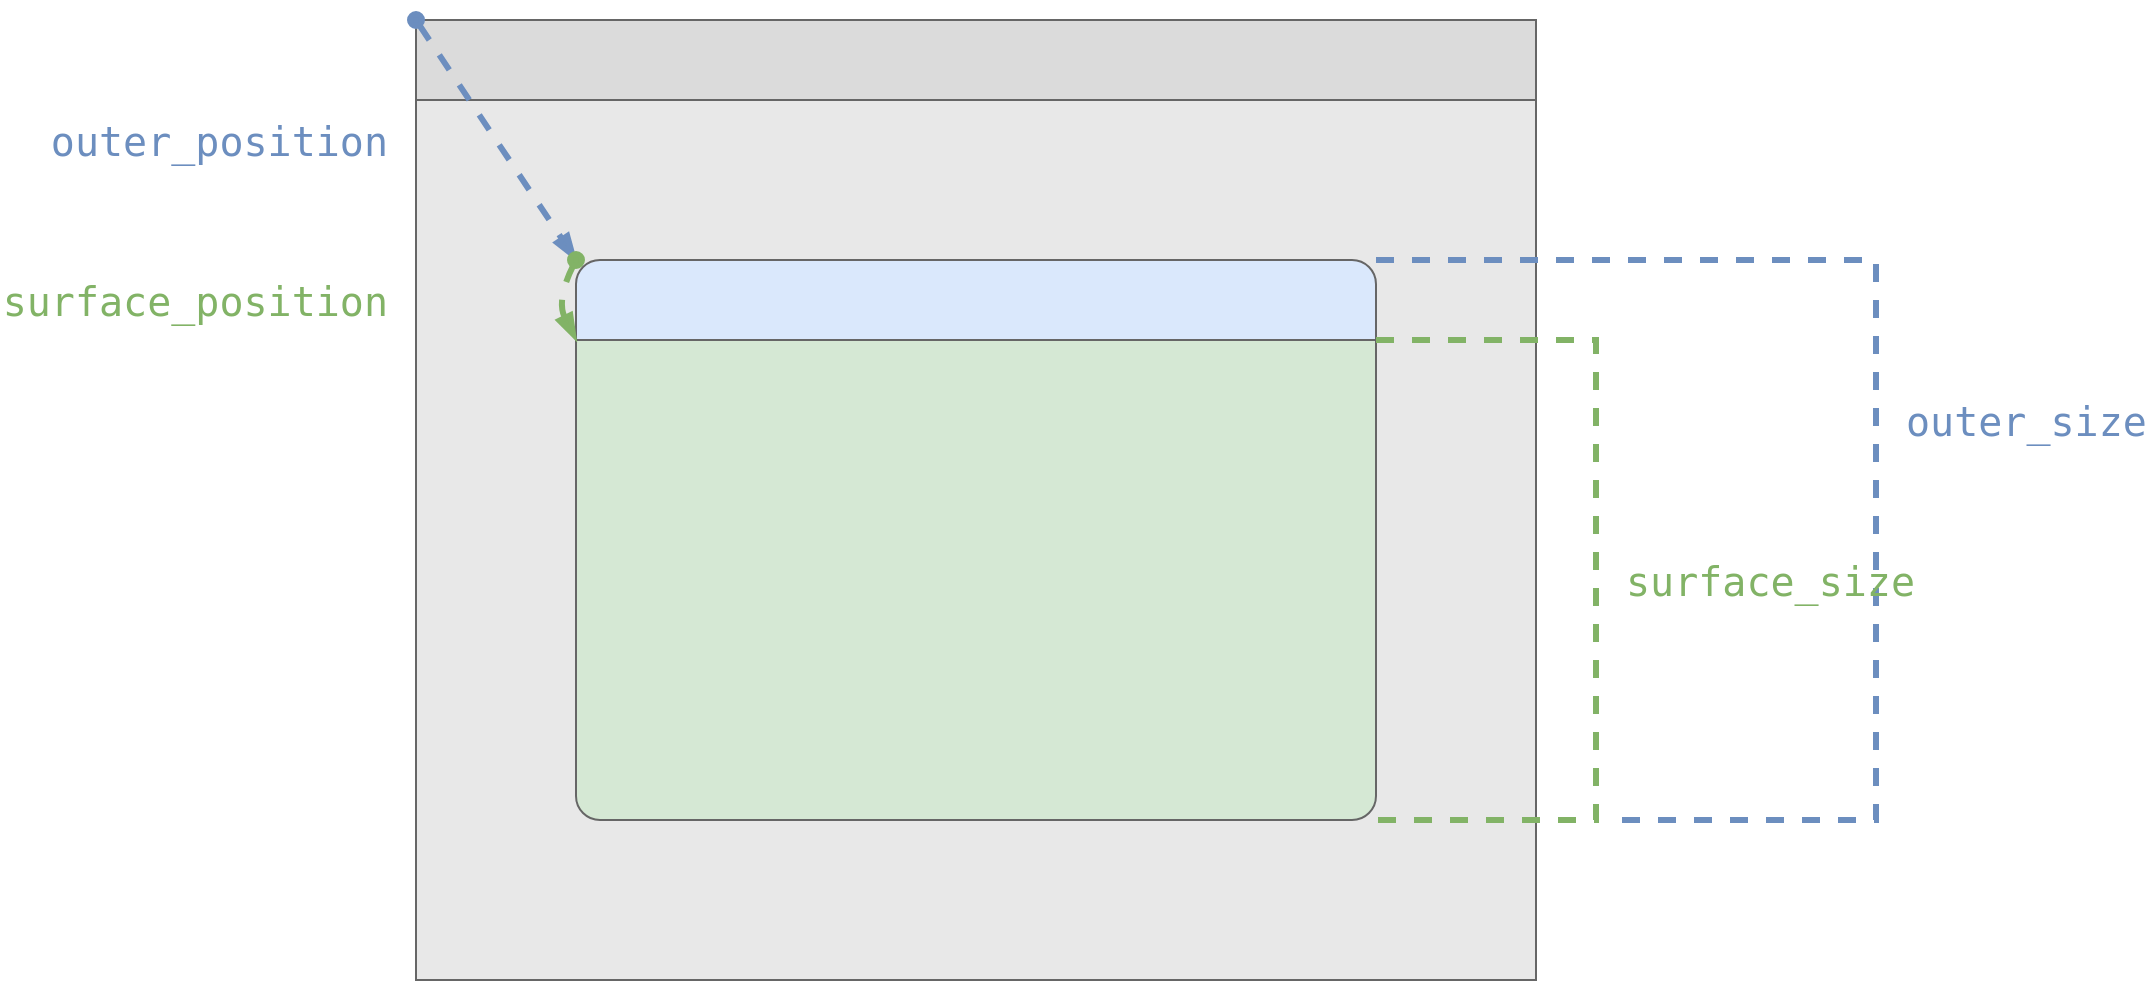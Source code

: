 <mxfile version="24.7.12" pages="2">
  <diagram name="desktop" id="3DDum1nDijUk3y7wIDRm">
    <mxGraphModel dx="789" dy="517" grid="1" gridSize="10" guides="1" tooltips="1" connect="1" arrows="1" fold="1" page="1" pageScale="1" pageWidth="1000" pageHeight="600" math="0" shadow="0">
      <root>
        <mxCell id="0" />
        <mxCell id="1" parent="0" />
        <mxCell id="cRYnzpdCW-J0f_YpP3mc-1" value="" style="rounded=0;whiteSpace=wrap;html=1;fillColor=#E8E8E8;fontColor=#333333;strokeColor=#666666;" parent="1" vertex="1">
          <mxGeometry x="160" y="40" width="560" height="480" as="geometry" />
        </mxCell>
        <mxCell id="cRYnzpdCW-J0f_YpP3mc-2" value="" style="rounded=1;whiteSpace=wrap;html=1;shadow=0;fillColor=#dae8fc;strokeColor=#666666;" parent="1" vertex="1">
          <mxGeometry x="240" y="160" width="400" height="80" as="geometry" />
        </mxCell>
        <mxCell id="cRYnzpdCW-J0f_YpP3mc-3" value="" style="rounded=0;whiteSpace=wrap;html=1;fillColor=#DBDBDB;strokeColor=#666666;fontColor=#333333;" parent="1" vertex="1">
          <mxGeometry x="160" y="40" width="560" height="40" as="geometry" />
        </mxCell>
        <mxCell id="cRYnzpdCW-J0f_YpP3mc-4" value="" style="rounded=1;whiteSpace=wrap;html=1;shadow=0;fillColor=#d5e8d4;strokeColor=#666666;" parent="1" vertex="1">
          <mxGeometry x="240" y="360" width="400" height="80" as="geometry" />
        </mxCell>
        <mxCell id="cRYnzpdCW-J0f_YpP3mc-5" value="" style="rounded=0;whiteSpace=wrap;html=1;strokeColor=none;fillColor=#d5e8d4;" parent="1" vertex="1">
          <mxGeometry x="240" y="200" width="400" height="200" as="geometry" />
        </mxCell>
        <mxCell id="cRYnzpdCW-J0f_YpP3mc-6" value="" style="endArrow=none;html=1;rounded=0;exitX=0;exitY=0.5;exitDx=0;exitDy=0;entryX=0;entryY=0.5;entryDx=0;entryDy=0;strokeColor=#666666;" parent="1" source="cRYnzpdCW-J0f_YpP3mc-4" target="cRYnzpdCW-J0f_YpP3mc-2" edge="1">
          <mxGeometry width="50" height="50" relative="1" as="geometry">
            <mxPoint x="-10" y="330" as="sourcePoint" />
            <mxPoint x="40" y="280" as="targetPoint" />
          </mxGeometry>
        </mxCell>
        <mxCell id="cRYnzpdCW-J0f_YpP3mc-7" value="" style="endArrow=none;html=1;rounded=0;exitX=1;exitY=0.5;exitDx=0;exitDy=0;entryX=1;entryY=0.5;entryDx=0;entryDy=0;strokeColor=#666666;" parent="1" source="cRYnzpdCW-J0f_YpP3mc-4" target="cRYnzpdCW-J0f_YpP3mc-2" edge="1">
          <mxGeometry width="50" height="50" relative="1" as="geometry">
            <mxPoint x="750" y="590" as="sourcePoint" />
            <mxPoint x="750" y="230" as="targetPoint" />
          </mxGeometry>
        </mxCell>
        <mxCell id="cRYnzpdCW-J0f_YpP3mc-8" value="" style="endArrow=none;html=1;rounded=0;exitX=0;exitY=0.5;exitDx=0;exitDy=0;entryX=1;entryY=0;entryDx=0;entryDy=0;strokeColor=#666666;" parent="1" source="cRYnzpdCW-J0f_YpP3mc-2" target="cRYnzpdCW-J0f_YpP3mc-5" edge="1">
          <mxGeometry width="50" height="50" relative="1" as="geometry">
            <mxPoint x="200.0" y="199.69" as="sourcePoint" />
            <mxPoint x="720.0" y="199.69" as="targetPoint" />
          </mxGeometry>
        </mxCell>
        <mxCell id="cRYnzpdCW-J0f_YpP3mc-9" value="&lt;font&gt;outer_position&lt;/font&gt;" style="endArrow=blockThin;html=1;strokeWidth=3;rounded=0;exitX=0;exitY=0;exitDx=0;exitDy=0;dashed=1;align=right;fontSize=20;fontFamily=monospace;fontColor=#6C8EBF;labelBackgroundColor=none;spacingLeft=0;spacingRight=15;spacing=0;fillColor=#dae8fc;strokeColor=#6C8EBF;endFill=1;startArrow=oval;startFill=1;endSize=6;targetPerimeterSpacing=0;" parent="1" source="cRYnzpdCW-J0f_YpP3mc-3" edge="1">
          <mxGeometry x="-0.309" y="-33" width="50" height="50" relative="1" as="geometry">
            <mxPoint x="80" y="160" as="sourcePoint" />
            <mxPoint x="240" y="160" as="targetPoint" />
            <mxPoint as="offset" />
          </mxGeometry>
        </mxCell>
        <mxCell id="cRYnzpdCW-J0f_YpP3mc-10" value="&lt;font&gt;outer_size&lt;/font&gt;" style="endArrow=none;html=1;strokeWidth=3;rounded=0;dashed=1;align=left;fontSize=20;fontFamily=monospace;fontColor=#6C8EBF;labelBackgroundColor=none;spacingLeft=15;spacingRight=0;spacing=0;exitX=1;exitY=0;exitDx=0;exitDy=0;fillColor=#dae8fc;strokeColor=#6c8ebf;" parent="1" source="cRYnzpdCW-J0f_YpP3mc-2" edge="1">
          <mxGeometry width="50" height="50" relative="1" as="geometry">
            <mxPoint x="850" y="190" as="sourcePoint" />
            <mxPoint x="760" y="440" as="targetPoint" />
            <Array as="points">
              <mxPoint x="890" y="160" />
              <mxPoint x="890" y="440" />
            </Array>
            <mxPoint as="offset" />
          </mxGeometry>
        </mxCell>
        <mxCell id="cRYnzpdCW-J0f_YpP3mc-11" value="&lt;font&gt;surface_size&lt;/font&gt;" style="endArrow=none;html=1;strokeWidth=3;rounded=0;dashed=1;align=left;fontSize=20;fontFamily=monospace;fontColor=#82B366;labelBackgroundColor=none;spacingLeft=15;spacingRight=0;spacing=0;entryX=1;entryY=1;entryDx=0;entryDy=0;fillColor=#d5e8d4;strokeColor=#82B366;" parent="1" target="cRYnzpdCW-J0f_YpP3mc-4" edge="1">
          <mxGeometry width="50" height="50" relative="1" as="geometry">
            <mxPoint x="640" y="200" as="sourcePoint" />
            <mxPoint x="760" y="440" as="targetPoint" />
            <Array as="points">
              <mxPoint x="750" y="200" />
              <mxPoint x="750" y="440" />
            </Array>
            <mxPoint as="offset" />
          </mxGeometry>
        </mxCell>
        <mxCell id="cRYnzpdCW-J0f_YpP3mc-12" value="&lt;font&gt;surface_position&lt;/font&gt;" style="endArrow=blockThin;html=1;strokeWidth=3;rounded=0;dashed=1;align=right;fontSize=20;fontFamily=monospace;fontColor=#82B366;labelBackgroundColor=none;spacingLeft=0;spacingRight=15;spacing=0;fillColor=#d5e8d4;strokeColor=#82b366;exitX=0;exitY=0;exitDx=0;exitDy=0;entryX=0;entryY=0;entryDx=0;entryDy=0;curved=1;startArrow=oval;startFill=1;endFill=1;" parent="1" source="cRYnzpdCW-J0f_YpP3mc-2" target="cRYnzpdCW-J0f_YpP3mc-5" edge="1">
          <mxGeometry y="-70" width="50" height="50" relative="1" as="geometry">
            <mxPoint x="120" y="160" as="sourcePoint" />
            <mxPoint x="140" y="220" as="targetPoint" />
            <Array as="points">
              <mxPoint x="230" y="180" />
            </Array>
            <mxPoint x="-7" y="-31" as="offset" />
          </mxGeometry>
        </mxCell>
      </root>
    </mxGraphModel>
  </diagram>
  <diagram name="mobile" id="D5mAeJSS4Z33KEKjPCBt">
    <mxGraphModel dx="1207" dy="791" grid="1" gridSize="10" guides="1" tooltips="1" connect="1" arrows="1" fold="1" page="1" pageScale="1" pageWidth="720" pageHeight="720" math="0" shadow="0">
      <root>
        <mxCell id="0" />
        <mxCell id="1" parent="0" />
        <mxCell id="RxwCrVmIsQwV7z5iJ9nY-1" value="" style="rounded=1;whiteSpace=wrap;html=1;fillColor=#E8E8E8;fontColor=#333333;strokeColor=#666666;" parent="1" vertex="1">
          <mxGeometry x="120" y="40" width="320" height="640" as="geometry" />
        </mxCell>
        <mxCell id="RxwCrVmIsQwV7z5iJ9nY-2" value="" style="rounded=1;whiteSpace=wrap;html=1;shadow=0;fillColor=#d5e8d4;strokeColor=#82b366;" parent="1" vertex="1">
          <mxGeometry x="130" y="50" width="300" height="620" as="geometry" />
        </mxCell>
        <mxCell id="RxwCrVmIsQwV7z5iJ9nY-4" value="" style="rounded=0;whiteSpace=wrap;html=1;shadow=0;fillColor=#ffe6cc;strokeColor=#d79b00;" parent="1" vertex="1">
          <mxGeometry x="140" y="80" width="280" height="560" as="geometry" />
        </mxCell>
        <mxCell id="RxwCrVmIsQwV7z5iJ9nY-20" value="" style="rounded=1;whiteSpace=wrap;html=1;fillColor=#DBDBDB;strokeColor=#666666;fontColor=#333333;" parent="1" vertex="1">
          <mxGeometry x="210" y="640" width="140" height="10" as="geometry" />
        </mxCell>
        <mxCell id="RxwCrVmIsQwV7z5iJ9nY-3" value="" style="rounded=1;whiteSpace=wrap;html=1;fillColor=#DBDBDB;strokeColor=#666666;fontColor=#333333;" parent="1" vertex="1">
          <mxGeometry x="220" y="50" width="120" height="30" as="geometry" />
        </mxCell>
        <mxCell id="RxwCrVmIsQwV7z5iJ9nY-9" value="&lt;div&gt;safe_area&lt;/div&gt;&lt;div align=&quot;center&quot;&gt;(size)&lt;/div&gt;" style="endArrow=none;html=1;strokeWidth=3;rounded=0;dashed=1;align=left;fontSize=20;fontFamily=monospace;fontColor=#D79B00;labelBackgroundColor=none;spacingLeft=15;spacingRight=15;spacing=0;fillColor=#ffe6cc;strokeColor=#d79b00;exitX=1;exitY=0;exitDx=0;exitDy=0;" parent="1" source="RxwCrVmIsQwV7z5iJ9nY-4" edge="1">
          <mxGeometry width="50" height="50" relative="1" as="geometry">
            <mxPoint x="-30" y="60" as="sourcePoint" />
            <mxPoint x="420" y="640" as="targetPoint" />
            <Array as="points">
              <mxPoint x="470" y="80" />
              <mxPoint x="470" y="640" />
            </Array>
            <mxPoint as="offset" />
          </mxGeometry>
        </mxCell>
        <mxCell id="RxwCrVmIsQwV7z5iJ9nY-12" value="&lt;font&gt;surface_size&lt;/font&gt;" style="endArrow=none;html=1;strokeWidth=3;rounded=0;dashed=1;align=left;fontSize=20;fontFamily=monospace;fontColor=#82B366;labelBackgroundColor=none;spacingLeft=15;spacingRight=15;spacing=0;fillColor=#d5e8d4;strokeColor=#82b366;exitX=1;exitY=0;exitDx=0;exitDy=0;" parent="1" edge="1" source="RxwCrVmIsQwV7z5iJ9nY-2">
          <mxGeometry width="50" height="50" relative="1" as="geometry">
            <mxPoint x="130" y="50" as="sourcePoint" />
            <mxPoint x="430" y="670" as="targetPoint" />
            <Array as="points">
              <mxPoint x="590" y="50" />
              <mxPoint x="590" y="670" />
            </Array>
            <mxPoint as="offset" />
          </mxGeometry>
        </mxCell>
        <mxCell id="PfQfIIXmTFyXyFiRlI0e-1" value="&lt;div&gt;safe_area&lt;/div&gt;&lt;div align=&quot;center&quot;&gt;(position)&lt;/div&gt;" style="endArrow=blockThin;html=1;strokeWidth=3;rounded=0;dashed=1;align=right;fontSize=20;fontFamily=monospace;fontColor=#D79B00;labelBackgroundColor=none;spacingLeft=0;spacingRight=15;spacing=0;fillColor=#ffe6cc;strokeColor=#d79b00;entryX=0;entryY=0;entryDx=0;entryDy=0;startArrow=oval;startFill=1;endFill=1;" edge="1" parent="1" target="RxwCrVmIsQwV7z5iJ9nY-4">
          <mxGeometry y="-16" width="50" height="50" relative="1" as="geometry">
            <mxPoint x="130" y="50" as="sourcePoint" />
            <mxPoint x="150" y="650" as="targetPoint" />
            <mxPoint as="offset" />
          </mxGeometry>
        </mxCell>
      </root>
    </mxGraphModel>
  </diagram>
</mxfile>
